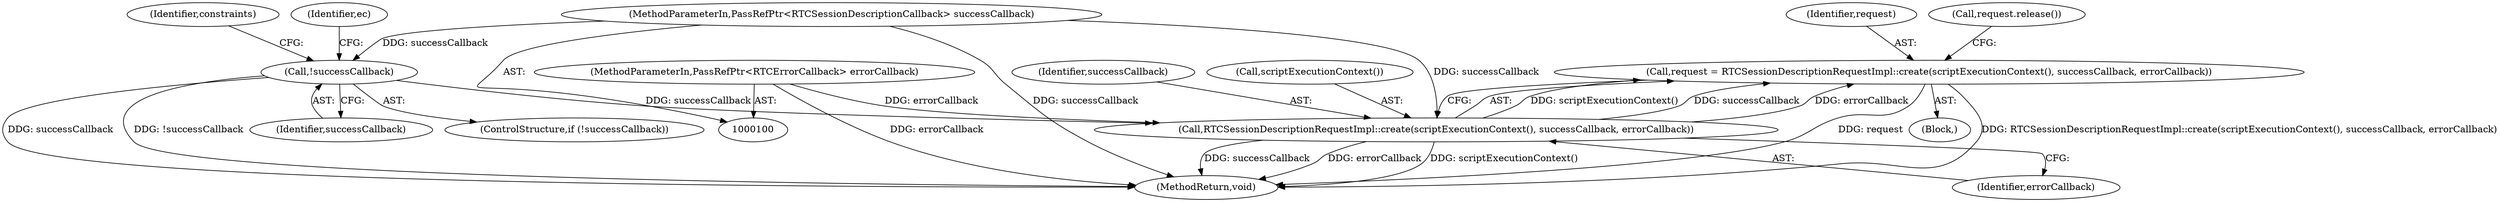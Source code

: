 digraph "1_Chrome_ab5e55ff333def909d025ac45da9ffa0d88a63f2@del" {
"1000137" [label="(Call,request = RTCSessionDescriptionRequestImpl::create(scriptExecutionContext(), successCallback, errorCallback))"];
"1000139" [label="(Call,RTCSessionDescriptionRequestImpl::create(scriptExecutionContext(), successCallback, errorCallback))"];
"1000120" [label="(Call,!successCallback)"];
"1000101" [label="(MethodParameterIn,PassRefPtr<RTCSessionDescriptionCallback> successCallback)"];
"1000102" [label="(MethodParameterIn,PassRefPtr<RTCErrorCallback> errorCallback)"];
"1000139" [label="(Call,RTCSessionDescriptionRequestImpl::create(scriptExecutionContext(), successCallback, errorCallback))"];
"1000119" [label="(ControlStructure,if (!successCallback))"];
"1000146" [label="(MethodReturn,void)"];
"1000124" [label="(Identifier,ec)"];
"1000129" [label="(Identifier,constraints)"];
"1000144" [label="(Call,request.release())"];
"1000120" [label="(Call,!successCallback)"];
"1000105" [label="(Block,)"];
"1000142" [label="(Identifier,errorCallback)"];
"1000102" [label="(MethodParameterIn,PassRefPtr<RTCErrorCallback> errorCallback)"];
"1000121" [label="(Identifier,successCallback)"];
"1000141" [label="(Identifier,successCallback)"];
"1000101" [label="(MethodParameterIn,PassRefPtr<RTCSessionDescriptionCallback> successCallback)"];
"1000138" [label="(Identifier,request)"];
"1000140" [label="(Call,scriptExecutionContext())"];
"1000137" [label="(Call,request = RTCSessionDescriptionRequestImpl::create(scriptExecutionContext(), successCallback, errorCallback))"];
"1000137" -> "1000105"  [label="AST: "];
"1000137" -> "1000139"  [label="CFG: "];
"1000138" -> "1000137"  [label="AST: "];
"1000139" -> "1000137"  [label="AST: "];
"1000144" -> "1000137"  [label="CFG: "];
"1000137" -> "1000146"  [label="DDG: RTCSessionDescriptionRequestImpl::create(scriptExecutionContext(), successCallback, errorCallback)"];
"1000137" -> "1000146"  [label="DDG: request"];
"1000139" -> "1000137"  [label="DDG: scriptExecutionContext()"];
"1000139" -> "1000137"  [label="DDG: successCallback"];
"1000139" -> "1000137"  [label="DDG: errorCallback"];
"1000139" -> "1000142"  [label="CFG: "];
"1000140" -> "1000139"  [label="AST: "];
"1000141" -> "1000139"  [label="AST: "];
"1000142" -> "1000139"  [label="AST: "];
"1000139" -> "1000146"  [label="DDG: errorCallback"];
"1000139" -> "1000146"  [label="DDG: scriptExecutionContext()"];
"1000139" -> "1000146"  [label="DDG: successCallback"];
"1000120" -> "1000139"  [label="DDG: successCallback"];
"1000101" -> "1000139"  [label="DDG: successCallback"];
"1000102" -> "1000139"  [label="DDG: errorCallback"];
"1000120" -> "1000119"  [label="AST: "];
"1000120" -> "1000121"  [label="CFG: "];
"1000121" -> "1000120"  [label="AST: "];
"1000124" -> "1000120"  [label="CFG: "];
"1000129" -> "1000120"  [label="CFG: "];
"1000120" -> "1000146"  [label="DDG: successCallback"];
"1000120" -> "1000146"  [label="DDG: !successCallback"];
"1000101" -> "1000120"  [label="DDG: successCallback"];
"1000101" -> "1000100"  [label="AST: "];
"1000101" -> "1000146"  [label="DDG: successCallback"];
"1000102" -> "1000100"  [label="AST: "];
"1000102" -> "1000146"  [label="DDG: errorCallback"];
}
